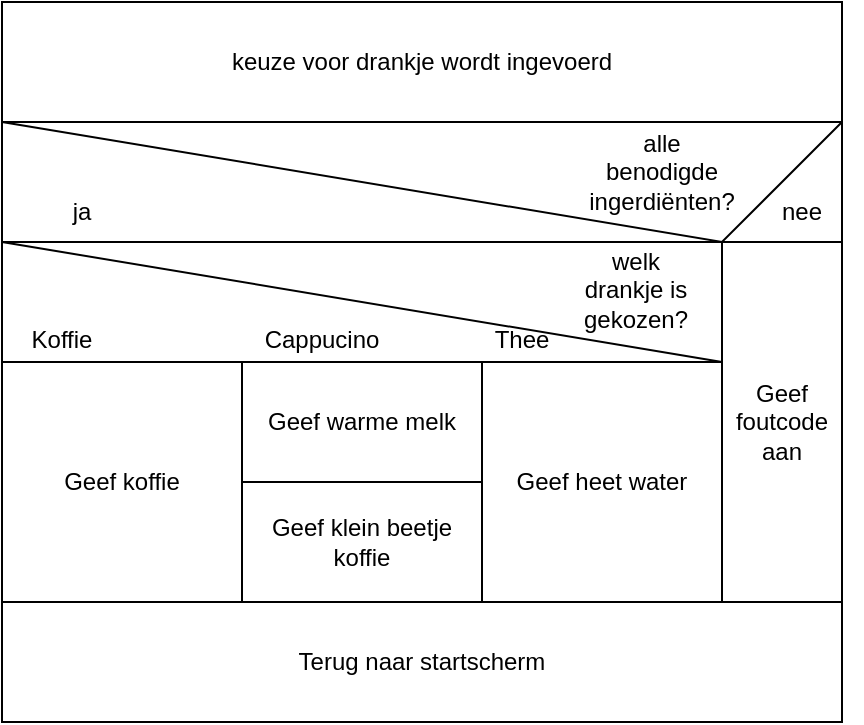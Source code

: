 <mxfile>
    <diagram id="AoLNWUmMpnISYtvCmybi" name="Page-1">
        <mxGraphModel dx="702" dy="571" grid="1" gridSize="10" guides="1" tooltips="1" connect="1" arrows="1" fold="1" page="1" pageScale="1" pageWidth="850" pageHeight="1100" math="0" shadow="0">
            <root>
                <mxCell id="0"/>
                <mxCell id="1" parent="0"/>
                <mxCell id="2" value="keuze voor drankje wordt ingevoerd" style="rounded=0;whiteSpace=wrap;html=1;" vertex="1" parent="1">
                    <mxGeometry x="80" y="40" width="420" height="60" as="geometry"/>
                </mxCell>
                <mxCell id="3" value="" style="rounded=0;whiteSpace=wrap;html=1;" vertex="1" parent="1">
                    <mxGeometry x="80" y="100" width="420" height="60" as="geometry"/>
                </mxCell>
                <mxCell id="5" value="" style="endArrow=none;html=1;exitX=0;exitY=0;exitDx=0;exitDy=0;entryX=1;entryY=0;entryDx=0;entryDy=0;rounded=0;" edge="1" parent="1" source="3" target="3">
                    <mxGeometry width="50" height="50" relative="1" as="geometry">
                        <mxPoint x="330" y="320" as="sourcePoint"/>
                        <mxPoint x="380" y="270" as="targetPoint"/>
                        <Array as="points">
                            <mxPoint x="440" y="160"/>
                        </Array>
                    </mxGeometry>
                </mxCell>
                <mxCell id="8" value="alle benodigde ingerdiënten?" style="text;html=1;strokeColor=none;fillColor=none;align=center;verticalAlign=middle;whiteSpace=wrap;rounded=0;" vertex="1" parent="1">
                    <mxGeometry x="380" y="110" width="60" height="30" as="geometry"/>
                </mxCell>
                <mxCell id="9" value="ja" style="text;html=1;strokeColor=none;fillColor=none;align=center;verticalAlign=middle;whiteSpace=wrap;rounded=0;" vertex="1" parent="1">
                    <mxGeometry x="90" y="130" width="60" height="30" as="geometry"/>
                </mxCell>
                <mxCell id="10" value="nee" style="text;html=1;strokeColor=none;fillColor=none;align=center;verticalAlign=middle;whiteSpace=wrap;rounded=0;" vertex="1" parent="1">
                    <mxGeometry x="450" y="130" width="60" height="30" as="geometry"/>
                </mxCell>
                <mxCell id="11" value="Geef foutcode aan" style="rounded=0;whiteSpace=wrap;html=1;" vertex="1" parent="1">
                    <mxGeometry x="440" y="160" width="60" height="180" as="geometry"/>
                </mxCell>
                <mxCell id="12" value="" style="rounded=0;whiteSpace=wrap;html=1;" vertex="1" parent="1">
                    <mxGeometry x="80" y="160" width="360" height="60" as="geometry"/>
                </mxCell>
                <mxCell id="13" value="" style="endArrow=none;html=1;rounded=0;entryX=1;entryY=1;entryDx=0;entryDy=0;exitX=0;exitY=0;exitDx=0;exitDy=0;" edge="1" parent="1" source="12" target="12">
                    <mxGeometry width="50" height="50" relative="1" as="geometry">
                        <mxPoint x="300" y="320" as="sourcePoint"/>
                        <mxPoint x="350" y="270" as="targetPoint"/>
                    </mxGeometry>
                </mxCell>
                <mxCell id="14" value="Koffie" style="text;html=1;strokeColor=none;fillColor=none;align=center;verticalAlign=middle;whiteSpace=wrap;rounded=0;" vertex="1" parent="1">
                    <mxGeometry x="80" y="194" width="60" height="30" as="geometry"/>
                </mxCell>
                <mxCell id="15" value="Cappucino" style="text;html=1;strokeColor=none;fillColor=none;align=center;verticalAlign=middle;whiteSpace=wrap;rounded=0;" vertex="1" parent="1">
                    <mxGeometry x="210" y="194" width="60" height="30" as="geometry"/>
                </mxCell>
                <mxCell id="16" value="Thee" style="text;html=1;strokeColor=none;fillColor=none;align=center;verticalAlign=middle;whiteSpace=wrap;rounded=0;" vertex="1" parent="1">
                    <mxGeometry x="310" y="194" width="60" height="30" as="geometry"/>
                </mxCell>
                <mxCell id="17" value="Geef koffie" style="rounded=0;whiteSpace=wrap;html=1;" vertex="1" parent="1">
                    <mxGeometry x="80" y="220" width="120" height="120" as="geometry"/>
                </mxCell>
                <mxCell id="18" value="Geef warme melk" style="rounded=0;whiteSpace=wrap;html=1;" vertex="1" parent="1">
                    <mxGeometry x="200" y="220" width="120" height="60" as="geometry"/>
                </mxCell>
                <mxCell id="19" value="Geef heet water" style="rounded=0;whiteSpace=wrap;html=1;" vertex="1" parent="1">
                    <mxGeometry x="320" y="220" width="120" height="120" as="geometry"/>
                </mxCell>
                <mxCell id="20" value="Geef klein beetje koffie" style="rounded=0;whiteSpace=wrap;html=1;" vertex="1" parent="1">
                    <mxGeometry x="200" y="280" width="120" height="60" as="geometry"/>
                </mxCell>
                <mxCell id="21" value="Terug naar startscherm" style="rounded=0;whiteSpace=wrap;html=1;" vertex="1" parent="1">
                    <mxGeometry x="80" y="340" width="420" height="60" as="geometry"/>
                </mxCell>
                <mxCell id="23" value="welk drankje is gekozen?" style="text;html=1;strokeColor=none;fillColor=none;align=center;verticalAlign=middle;whiteSpace=wrap;rounded=0;" vertex="1" parent="1">
                    <mxGeometry x="367" y="169" width="60" height="30" as="geometry"/>
                </mxCell>
            </root>
        </mxGraphModel>
    </diagram>
</mxfile>